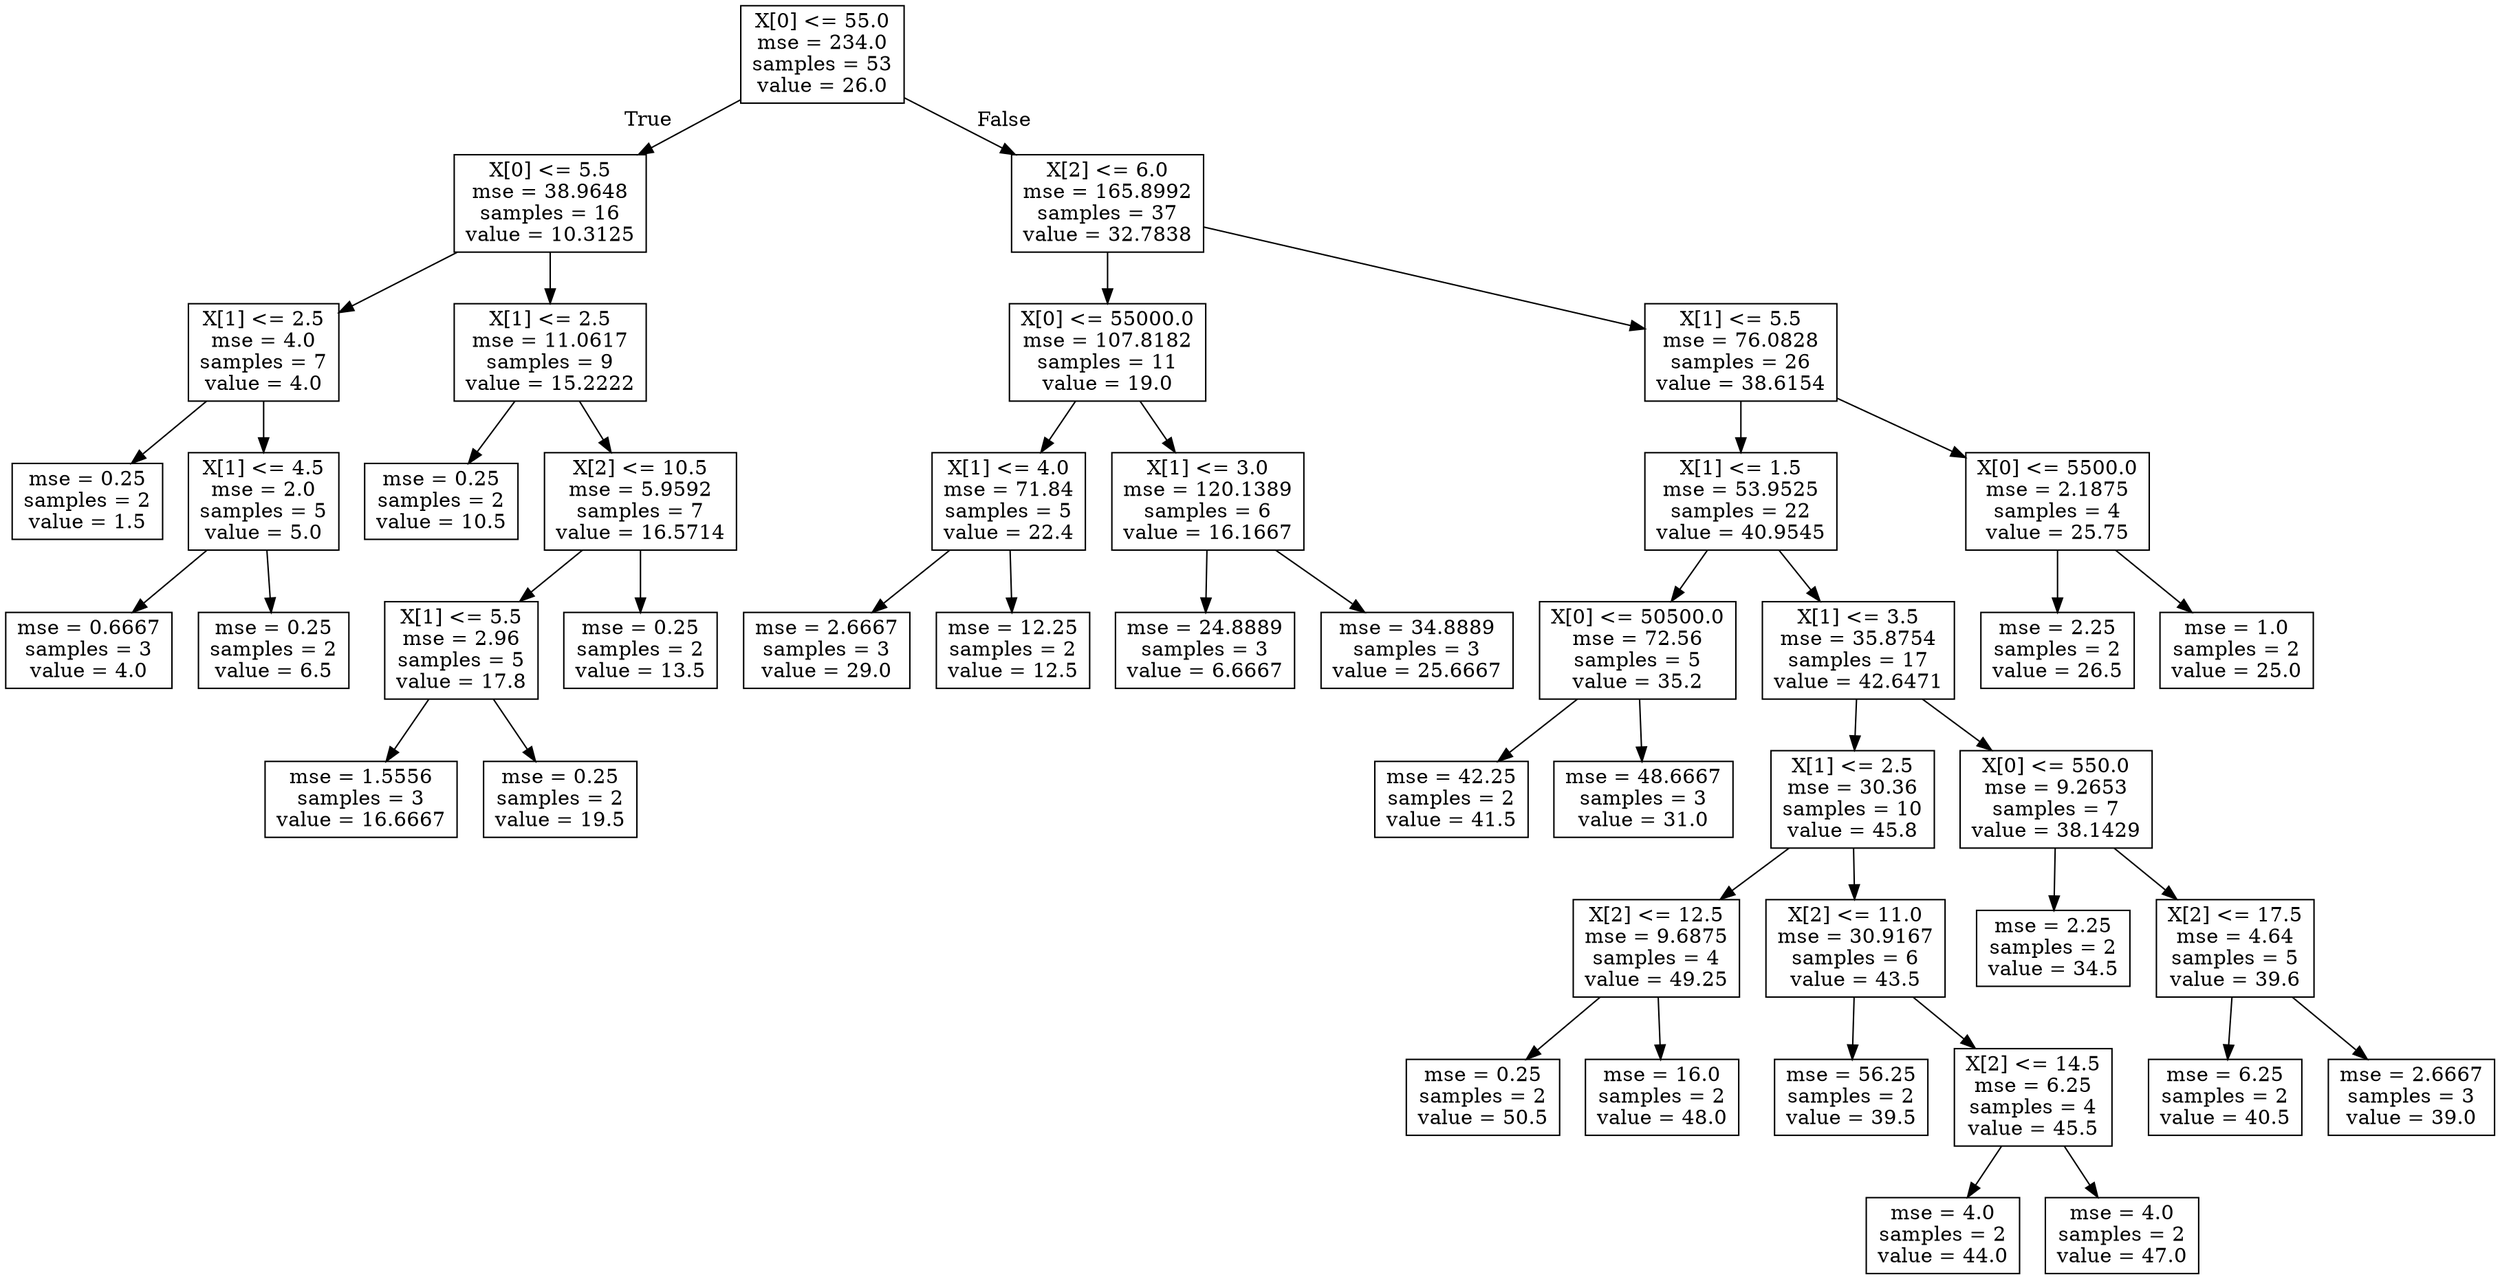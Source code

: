 digraph Tree {
node [shape=box] ;
0 [label="X[0] <= 55.0\nmse = 234.0\nsamples = 53\nvalue = 26.0"] ;
1 [label="X[0] <= 5.5\nmse = 38.9648\nsamples = 16\nvalue = 10.3125"] ;
0 -> 1 [labeldistance=2.5, labelangle=45, headlabel="True"] ;
2 [label="X[1] <= 2.5\nmse = 4.0\nsamples = 7\nvalue = 4.0"] ;
1 -> 2 ;
3 [label="mse = 0.25\nsamples = 2\nvalue = 1.5"] ;
2 -> 3 ;
4 [label="X[1] <= 4.5\nmse = 2.0\nsamples = 5\nvalue = 5.0"] ;
2 -> 4 ;
5 [label="mse = 0.6667\nsamples = 3\nvalue = 4.0"] ;
4 -> 5 ;
6 [label="mse = 0.25\nsamples = 2\nvalue = 6.5"] ;
4 -> 6 ;
7 [label="X[1] <= 2.5\nmse = 11.0617\nsamples = 9\nvalue = 15.2222"] ;
1 -> 7 ;
8 [label="mse = 0.25\nsamples = 2\nvalue = 10.5"] ;
7 -> 8 ;
9 [label="X[2] <= 10.5\nmse = 5.9592\nsamples = 7\nvalue = 16.5714"] ;
7 -> 9 ;
10 [label="X[1] <= 5.5\nmse = 2.96\nsamples = 5\nvalue = 17.8"] ;
9 -> 10 ;
11 [label="mse = 1.5556\nsamples = 3\nvalue = 16.6667"] ;
10 -> 11 ;
12 [label="mse = 0.25\nsamples = 2\nvalue = 19.5"] ;
10 -> 12 ;
13 [label="mse = 0.25\nsamples = 2\nvalue = 13.5"] ;
9 -> 13 ;
14 [label="X[2] <= 6.0\nmse = 165.8992\nsamples = 37\nvalue = 32.7838"] ;
0 -> 14 [labeldistance=2.5, labelangle=-45, headlabel="False"] ;
15 [label="X[0] <= 55000.0\nmse = 107.8182\nsamples = 11\nvalue = 19.0"] ;
14 -> 15 ;
16 [label="X[1] <= 4.0\nmse = 71.84\nsamples = 5\nvalue = 22.4"] ;
15 -> 16 ;
17 [label="mse = 2.6667\nsamples = 3\nvalue = 29.0"] ;
16 -> 17 ;
18 [label="mse = 12.25\nsamples = 2\nvalue = 12.5"] ;
16 -> 18 ;
19 [label="X[1] <= 3.0\nmse = 120.1389\nsamples = 6\nvalue = 16.1667"] ;
15 -> 19 ;
20 [label="mse = 24.8889\nsamples = 3\nvalue = 6.6667"] ;
19 -> 20 ;
21 [label="mse = 34.8889\nsamples = 3\nvalue = 25.6667"] ;
19 -> 21 ;
22 [label="X[1] <= 5.5\nmse = 76.0828\nsamples = 26\nvalue = 38.6154"] ;
14 -> 22 ;
23 [label="X[1] <= 1.5\nmse = 53.9525\nsamples = 22\nvalue = 40.9545"] ;
22 -> 23 ;
24 [label="X[0] <= 50500.0\nmse = 72.56\nsamples = 5\nvalue = 35.2"] ;
23 -> 24 ;
25 [label="mse = 42.25\nsamples = 2\nvalue = 41.5"] ;
24 -> 25 ;
26 [label="mse = 48.6667\nsamples = 3\nvalue = 31.0"] ;
24 -> 26 ;
27 [label="X[1] <= 3.5\nmse = 35.8754\nsamples = 17\nvalue = 42.6471"] ;
23 -> 27 ;
28 [label="X[1] <= 2.5\nmse = 30.36\nsamples = 10\nvalue = 45.8"] ;
27 -> 28 ;
29 [label="X[2] <= 12.5\nmse = 9.6875\nsamples = 4\nvalue = 49.25"] ;
28 -> 29 ;
30 [label="mse = 0.25\nsamples = 2\nvalue = 50.5"] ;
29 -> 30 ;
31 [label="mse = 16.0\nsamples = 2\nvalue = 48.0"] ;
29 -> 31 ;
32 [label="X[2] <= 11.0\nmse = 30.9167\nsamples = 6\nvalue = 43.5"] ;
28 -> 32 ;
33 [label="mse = 56.25\nsamples = 2\nvalue = 39.5"] ;
32 -> 33 ;
34 [label="X[2] <= 14.5\nmse = 6.25\nsamples = 4\nvalue = 45.5"] ;
32 -> 34 ;
35 [label="mse = 4.0\nsamples = 2\nvalue = 44.0"] ;
34 -> 35 ;
36 [label="mse = 4.0\nsamples = 2\nvalue = 47.0"] ;
34 -> 36 ;
37 [label="X[0] <= 550.0\nmse = 9.2653\nsamples = 7\nvalue = 38.1429"] ;
27 -> 37 ;
38 [label="mse = 2.25\nsamples = 2\nvalue = 34.5"] ;
37 -> 38 ;
39 [label="X[2] <= 17.5\nmse = 4.64\nsamples = 5\nvalue = 39.6"] ;
37 -> 39 ;
40 [label="mse = 6.25\nsamples = 2\nvalue = 40.5"] ;
39 -> 40 ;
41 [label="mse = 2.6667\nsamples = 3\nvalue = 39.0"] ;
39 -> 41 ;
42 [label="X[0] <= 5500.0\nmse = 2.1875\nsamples = 4\nvalue = 25.75"] ;
22 -> 42 ;
43 [label="mse = 2.25\nsamples = 2\nvalue = 26.5"] ;
42 -> 43 ;
44 [label="mse = 1.0\nsamples = 2\nvalue = 25.0"] ;
42 -> 44 ;
}